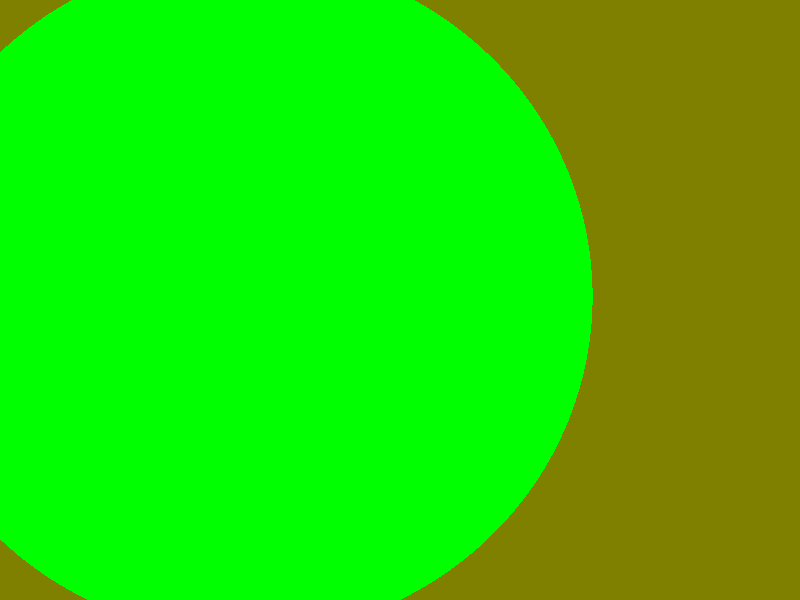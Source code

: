 camera
{
	location <0,0,0> // la position de l'observateur
	look_at <1,0,0>  // le point de vue
	//right x*image_width/image_height	// aspect ratio
	//angle 45 // l'angle de la caméra
}

light_source { <1000,10,500>
      color rgb<1,1,1>
}

//light_source { <-2000,600,1000>
//     color rgb<1,1,1>
//}

//sphere { <2030,10,400>, 200 // coord centre et rayon
//         pigment { color rgb <1,0,0> }
//}


sphere { <2030,10,400>, 1000 // coord centre et rayon
         pigment { color rgb <0,1,0> }
}

//plane { <0,0,1>,5000 // coord centre et rayon
//         pigment { color rgb <0.5,0,0> }
//}

plane { <1,0,0>,6000 // coord centre et rayon
         pigment { color rgb <0.5,0.5,0> }
}


//cylinder_42 { <4500,0,1000>, <0,1,0>, 200 // coord, direction, rayon
//         pigment { color rgb <1,0.6,0> }
//}

//cone_42 { <5000, -1000, 500>, 1, <0,1,0>   // coord, angle, direction
//     pigment { color rgb <0.4,0.7,0> }
//}

